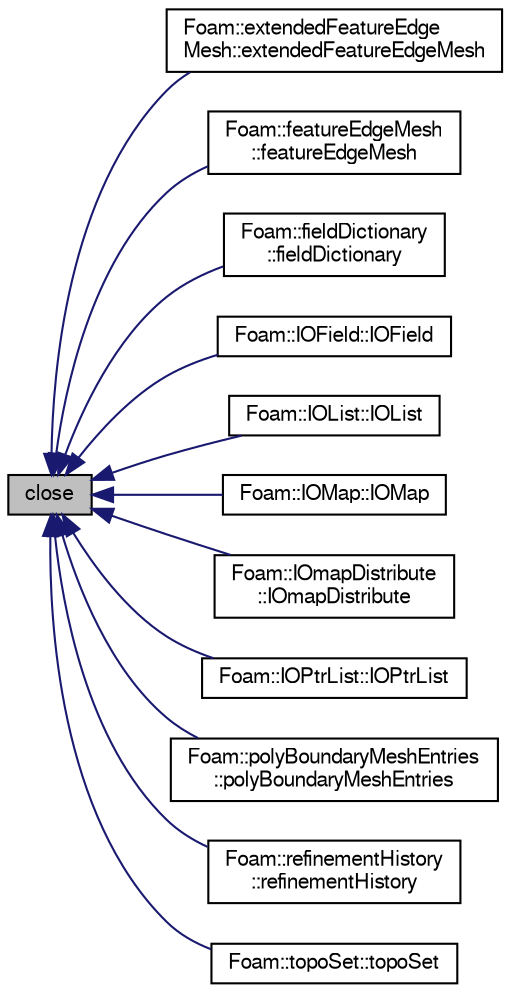 digraph "close"
{
  bgcolor="transparent";
  edge [fontname="FreeSans",fontsize="10",labelfontname="FreeSans",labelfontsize="10"];
  node [fontname="FreeSans",fontsize="10",shape=record];
  rankdir="LR";
  Node1 [label="close",height=0.2,width=0.4,color="black", fillcolor="grey75", style="filled" fontcolor="black"];
  Node1 -> Node2 [dir="back",color="midnightblue",fontsize="10",style="solid",fontname="FreeSans"];
  Node2 [label="Foam::extendedFeatureEdge\lMesh::extendedFeatureEdgeMesh",height=0.2,width=0.4,color="black",URL="$a00681.html#a6adc759f54c663e50dd82d3820540d57",tooltip="Construct (read) given an IOobject. "];
  Node1 -> Node3 [dir="back",color="midnightblue",fontsize="10",style="solid",fontname="FreeSans"];
  Node3 [label="Foam::featureEdgeMesh\l::featureEdgeMesh",height=0.2,width=0.4,color="black",URL="$a00729.html#a7a53d15d141d0e33f9a731001cef160d",tooltip="Construct (read) given an IOobject. "];
  Node1 -> Node4 [dir="back",color="midnightblue",fontsize="10",style="solid",fontname="FreeSans"];
  Node4 [label="Foam::fieldDictionary\l::fieldDictionary",height=0.2,width=0.4,color="black",URL="$a00739.html#a454d726aa51899e7e4171b4c92d589ff",tooltip="Construct from ioobject and overloaded typename. "];
  Node1 -> Node5 [dir="back",color="midnightblue",fontsize="10",style="solid",fontname="FreeSans"];
  Node5 [label="Foam::IOField::IOField",height=0.2,width=0.4,color="black",URL="$a01137.html#a49ba8c67aedb019c0fa96b8c0633791c",tooltip="Construct from IOobject. "];
  Node1 -> Node6 [dir="back",color="midnightblue",fontsize="10",style="solid",fontname="FreeSans"];
  Node6 [label="Foam::IOList::IOList",height=0.2,width=0.4,color="black",URL="$a01138.html#ae0055440fdb57f504778d8b2eee1ac58",tooltip="Construct from IOobject. "];
  Node1 -> Node7 [dir="back",color="midnightblue",fontsize="10",style="solid",fontname="FreeSans"];
  Node7 [label="Foam::IOMap::IOMap",height=0.2,width=0.4,color="black",URL="$a01139.html#aaaa1e58f434ce991d31b01f241208125",tooltip="Construct from IOobject. "];
  Node1 -> Node8 [dir="back",color="midnightblue",fontsize="10",style="solid",fontname="FreeSans"];
  Node8 [label="Foam::IOmapDistribute\l::IOmapDistribute",height=0.2,width=0.4,color="black",URL="$a01140.html#a99b889be4f9055fe99205ab9f40c70e9",tooltip="Construct given an IOobject. "];
  Node1 -> Node9 [dir="back",color="midnightblue",fontsize="10",style="solid",fontname="FreeSans"];
  Node9 [label="Foam::IOPtrList::IOPtrList",height=0.2,width=0.4,color="black",URL="$a01148.html#aa847f8ad3fd52249aaa4e517f2cd12c6",tooltip="Construct from IOobject using given Istream constructor class. "];
  Node1 -> Node10 [dir="back",color="midnightblue",fontsize="10",style="solid",fontname="FreeSans"];
  Node10 [label="Foam::polyBoundaryMeshEntries\l::polyBoundaryMeshEntries",height=0.2,width=0.4,color="black",URL="$a01856.html#a5b7a1659b97cfcf3ef93ca651e3e336d"];
  Node1 -> Node11 [dir="back",color="midnightblue",fontsize="10",style="solid",fontname="FreeSans"];
  Node11 [label="Foam::refinementHistory\l::refinementHistory",height=0.2,width=0.4,color="black",URL="$a02051.html#abdde36146e178ec3c82147ab8e08b54f",tooltip="Construct (read) given an IOobject. "];
  Node1 -> Node12 [dir="back",color="midnightblue",fontsize="10",style="solid",fontname="FreeSans"];
  Node12 [label="Foam::topoSet::topoSet",height=0.2,width=0.4,color="black",URL="$a02563.html#a7f2725dedd181d160c28699ed51ac090",tooltip="Construct from IOobject as explicitly passed type. "];
}
